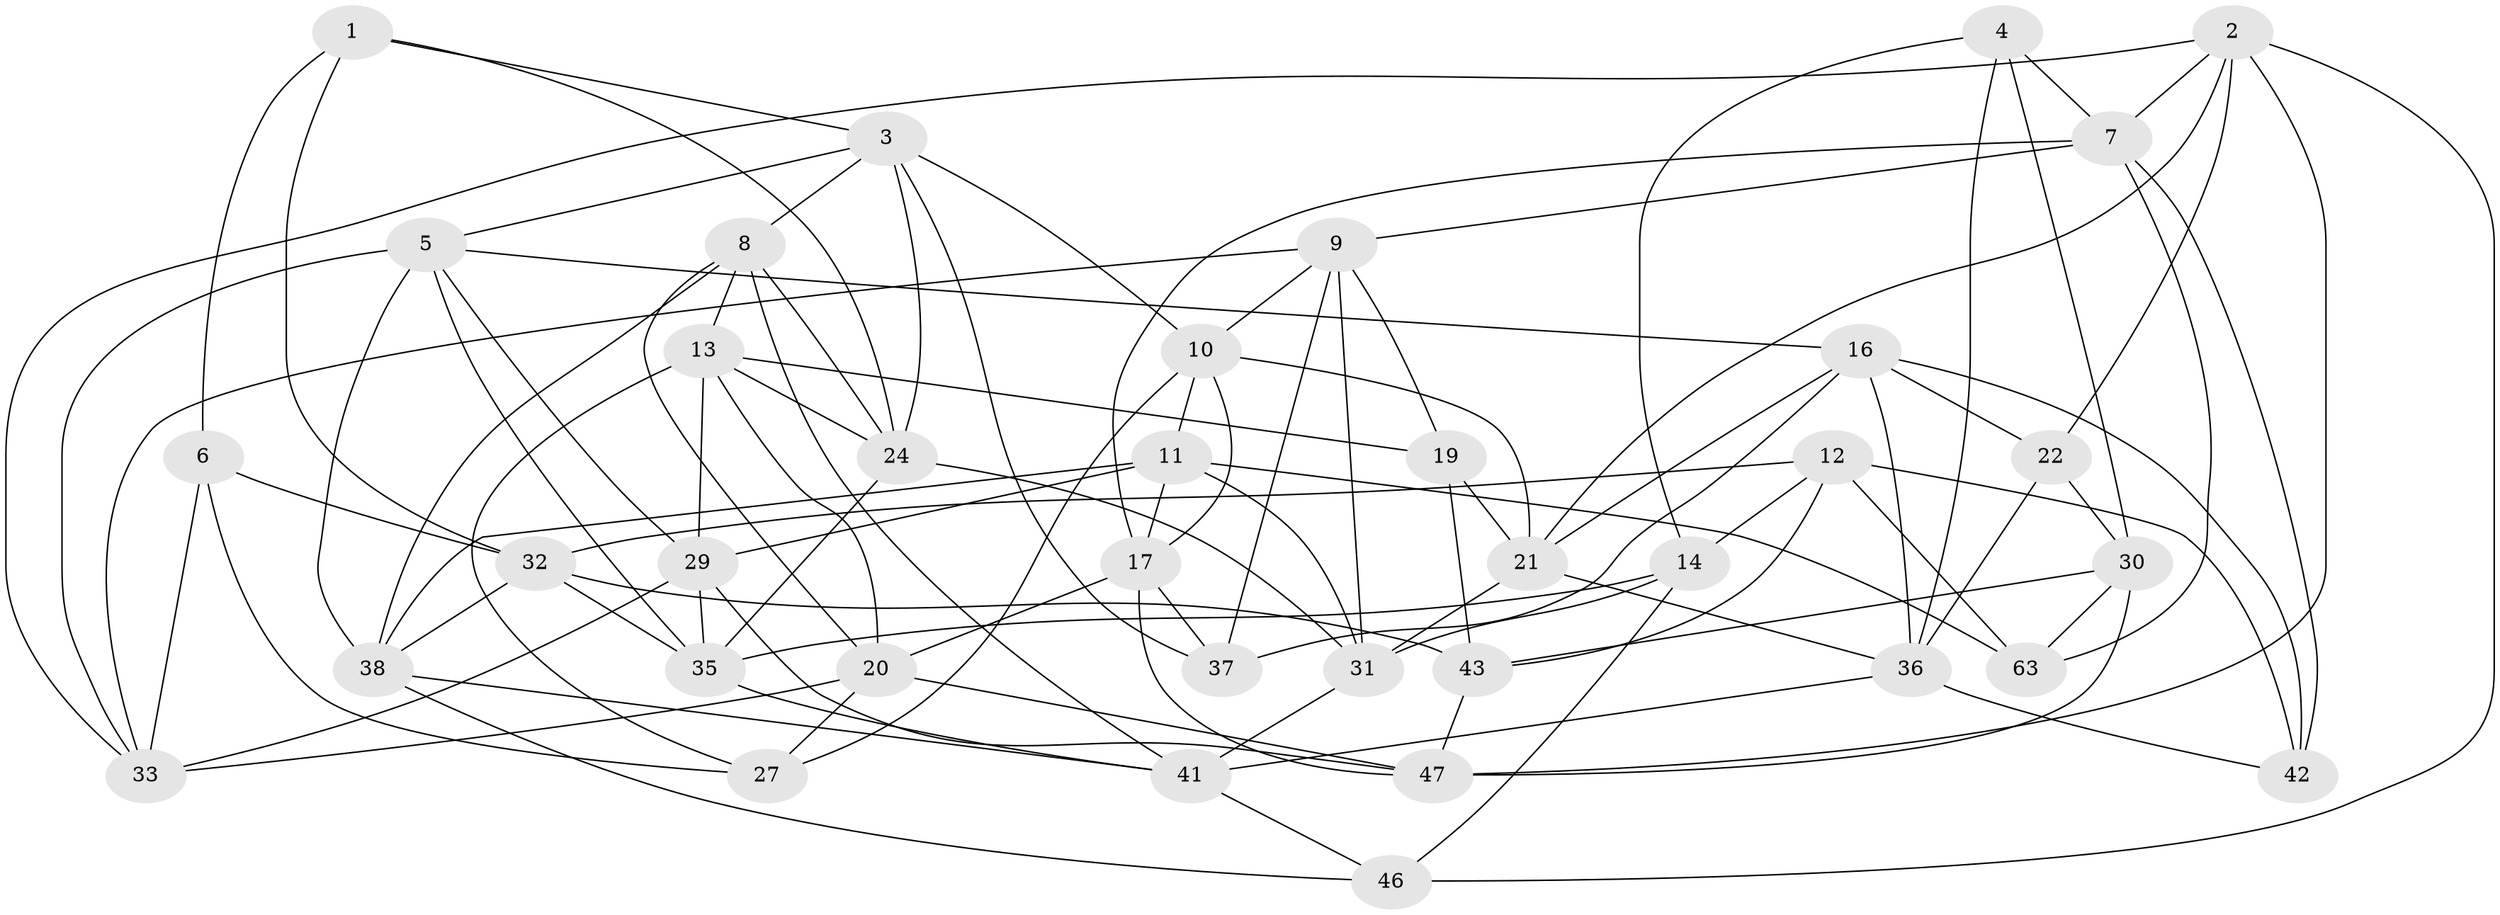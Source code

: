 // Generated by graph-tools (version 1.1) at 2025/52/02/27/25 19:52:27]
// undirected, 37 vertices, 99 edges
graph export_dot {
graph [start="1"]
  node [color=gray90,style=filled];
  1;
  2 [super="+26"];
  3 [super="+34"];
  4;
  5 [super="+18"];
  6;
  7 [super="+45"];
  8 [super="+25"];
  9 [super="+51"];
  10 [super="+15"];
  11 [super="+64"];
  12 [super="+60"];
  13 [super="+53"];
  14 [super="+58"];
  16 [super="+44"];
  17 [super="+23"];
  19;
  20 [super="+62"];
  21 [super="+54"];
  22;
  24 [super="+28"];
  27;
  29 [super="+56"];
  30 [super="+61"];
  31 [super="+40"];
  32 [super="+52"];
  33 [super="+39"];
  35 [super="+59"];
  36 [super="+49"];
  37;
  38 [super="+50"];
  41 [super="+57"];
  42;
  43 [super="+55"];
  46;
  47 [super="+48"];
  63;
  1 -- 32;
  1 -- 6;
  1 -- 3;
  1 -- 24;
  2 -- 21;
  2 -- 46;
  2 -- 47;
  2 -- 33;
  2 -- 22;
  2 -- 7;
  3 -- 37;
  3 -- 5;
  3 -- 24;
  3 -- 10;
  3 -- 8;
  4 -- 14;
  4 -- 30;
  4 -- 7;
  4 -- 36;
  5 -- 16;
  5 -- 38;
  5 -- 33;
  5 -- 35;
  5 -- 29;
  6 -- 33;
  6 -- 27;
  6 -- 32;
  7 -- 63;
  7 -- 9;
  7 -- 42;
  7 -- 17;
  8 -- 24;
  8 -- 41;
  8 -- 13;
  8 -- 20;
  8 -- 38;
  9 -- 37;
  9 -- 31;
  9 -- 10;
  9 -- 19;
  9 -- 33;
  10 -- 21;
  10 -- 27;
  10 -- 11;
  10 -- 17;
  11 -- 63;
  11 -- 29;
  11 -- 17;
  11 -- 38;
  11 -- 31;
  12 -- 43;
  12 -- 42;
  12 -- 63;
  12 -- 14 [weight=2];
  12 -- 32;
  13 -- 19;
  13 -- 20;
  13 -- 24;
  13 -- 27;
  13 -- 29;
  14 -- 35;
  14 -- 31;
  14 -- 46;
  16 -- 37;
  16 -- 42;
  16 -- 21;
  16 -- 22;
  16 -- 36;
  17 -- 37;
  17 -- 47;
  17 -- 20;
  19 -- 21;
  19 -- 43;
  20 -- 47;
  20 -- 27;
  20 -- 33;
  21 -- 36;
  21 -- 31;
  22 -- 30;
  22 -- 36;
  24 -- 31;
  24 -- 35;
  29 -- 33;
  29 -- 35;
  29 -- 47;
  30 -- 63;
  30 -- 43 [weight=2];
  30 -- 47;
  31 -- 41;
  32 -- 38;
  32 -- 35;
  32 -- 43;
  35 -- 41;
  36 -- 41;
  36 -- 42;
  38 -- 46;
  38 -- 41;
  41 -- 46;
  43 -- 47;
}
